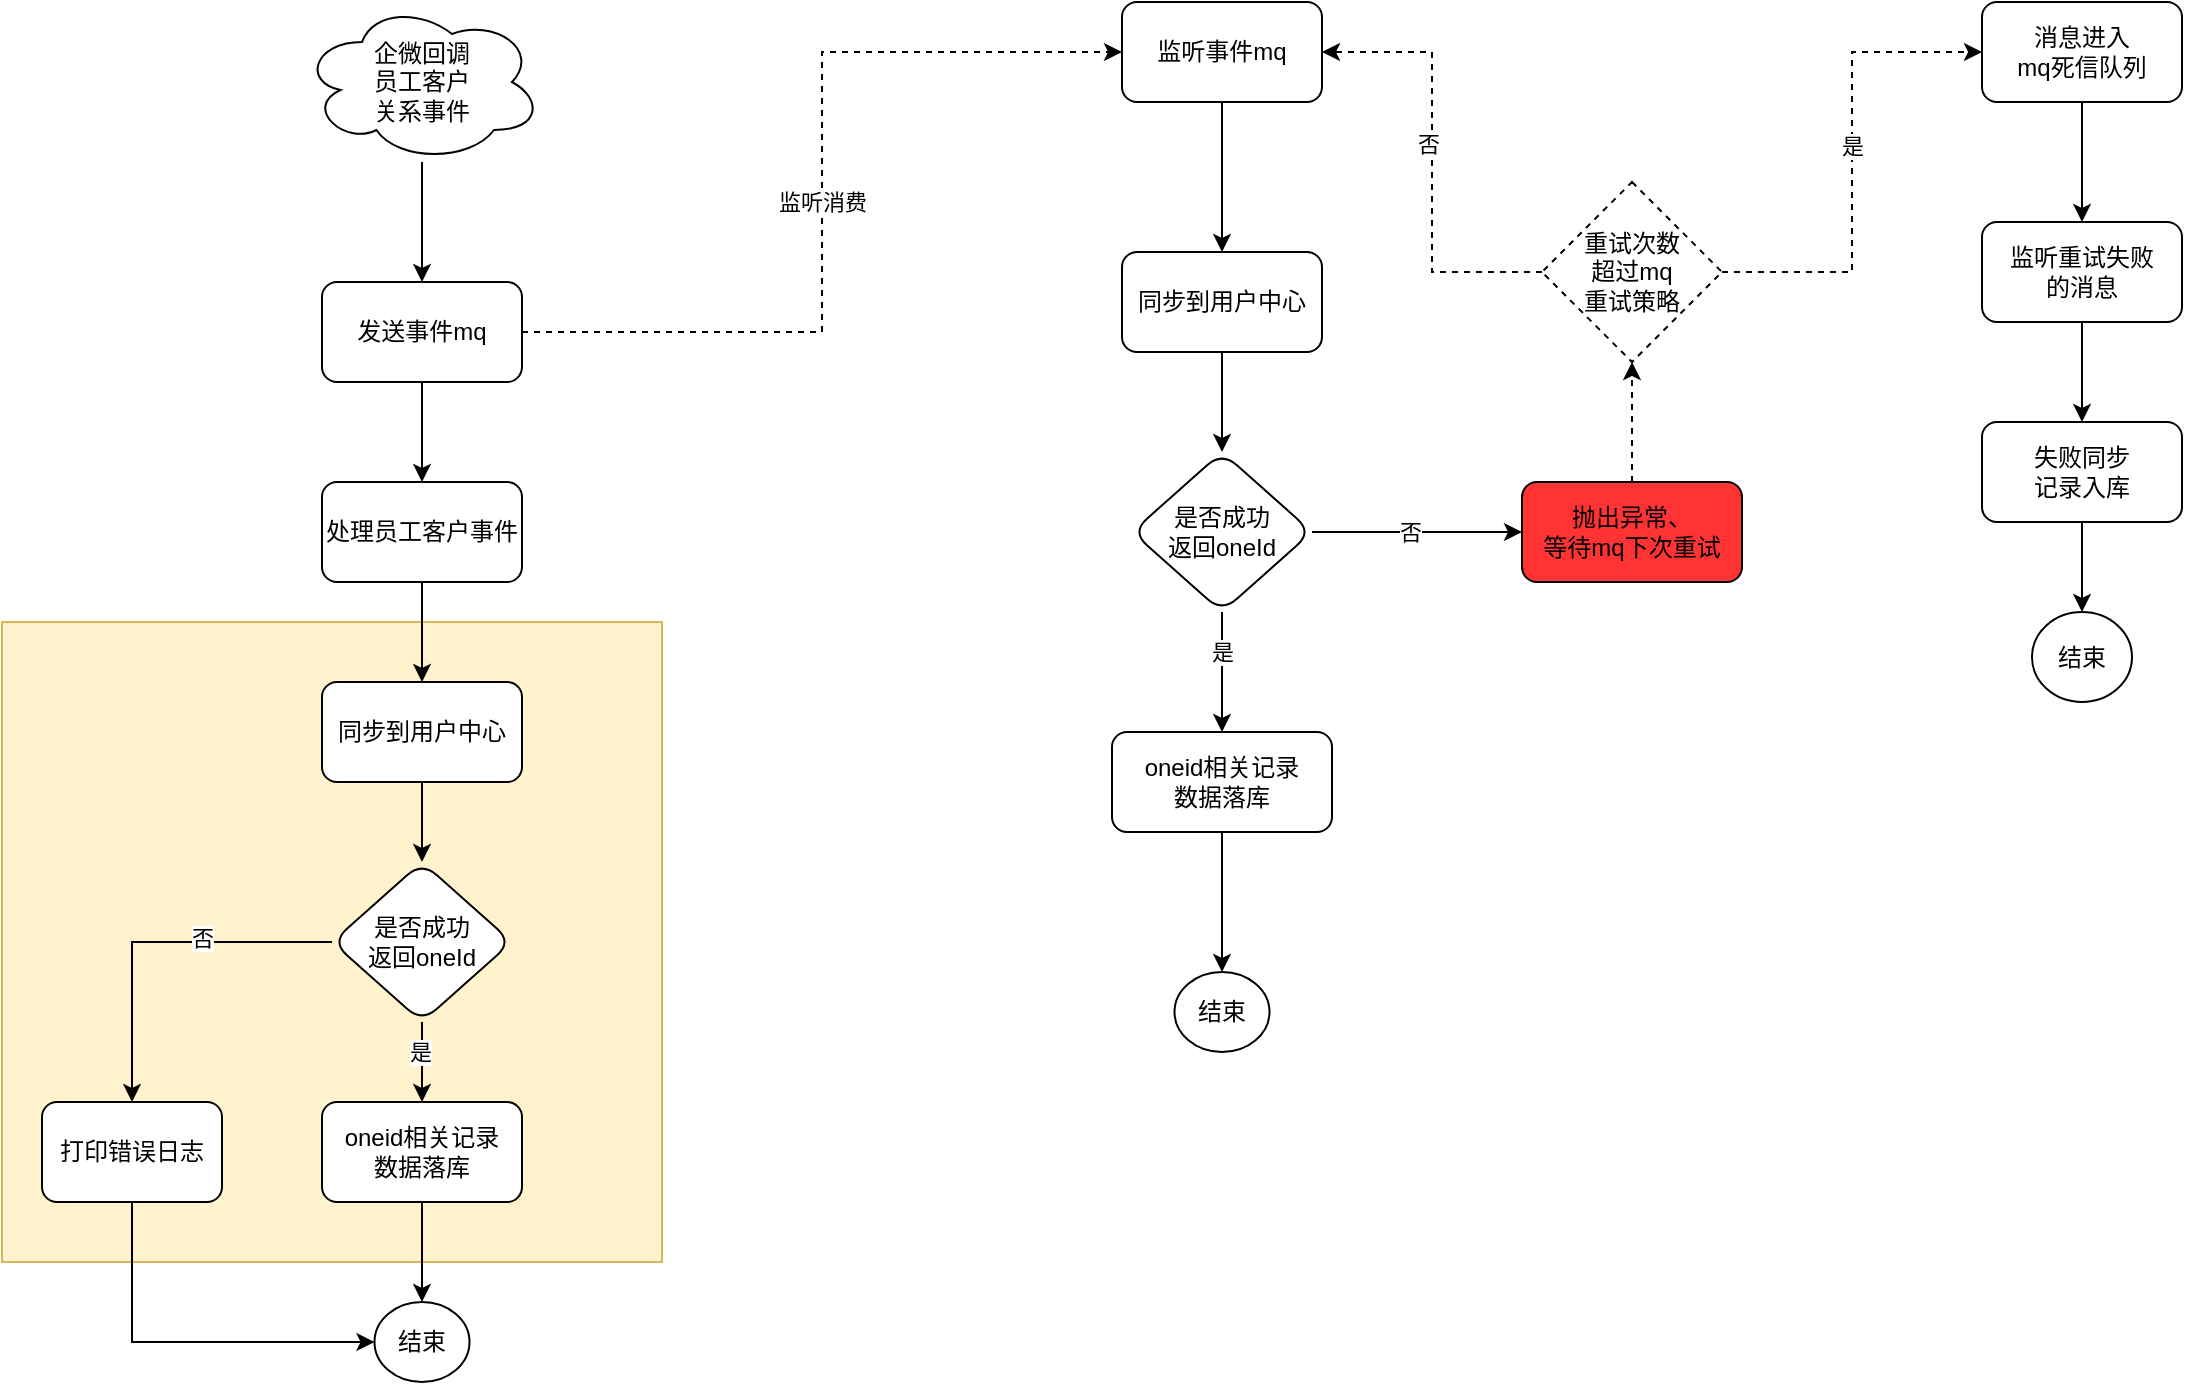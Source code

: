 <mxfile version="21.5.2" type="github">
  <diagram name="第 1 页" id="4JoTaoSx7be4t_oKLLkg">
    <mxGraphModel dx="954" dy="1785" grid="1" gridSize="10" guides="1" tooltips="1" connect="1" arrows="1" fold="1" page="1" pageScale="1" pageWidth="827" pageHeight="1169" math="0" shadow="0">
      <root>
        <mxCell id="0" />
        <mxCell id="1" parent="0" />
        <mxCell id="UK_X4ILq6T3edC79J_2B-37" value="" style="rounded=0;whiteSpace=wrap;html=1;fillColor=#fff2cc;strokeColor=#d6b656;" vertex="1" parent="1">
          <mxGeometry x="20" y="200" width="330" height="320" as="geometry" />
        </mxCell>
        <mxCell id="UK_X4ILq6T3edC79J_2B-8" style="edgeStyle=orthogonalEdgeStyle;rounded=0;orthogonalLoop=1;jettySize=auto;html=1;entryX=0.5;entryY=0;entryDx=0;entryDy=0;" edge="1" parent="1" source="UK_X4ILq6T3edC79J_2B-5" target="UK_X4ILq6T3edC79J_2B-9">
          <mxGeometry relative="1" as="geometry">
            <mxPoint x="230" y="320" as="targetPoint" />
          </mxGeometry>
        </mxCell>
        <mxCell id="UK_X4ILq6T3edC79J_2B-5" value="处理员工客户事件" style="rounded=1;whiteSpace=wrap;html=1;" vertex="1" parent="1">
          <mxGeometry x="180" y="130" width="100" height="50" as="geometry" />
        </mxCell>
        <mxCell id="UK_X4ILq6T3edC79J_2B-25" style="edgeStyle=orthogonalEdgeStyle;rounded=0;orthogonalLoop=1;jettySize=auto;html=1;entryX=0.5;entryY=0;entryDx=0;entryDy=0;" edge="1" parent="1" source="UK_X4ILq6T3edC79J_2B-6" target="UK_X4ILq6T3edC79J_2B-26">
          <mxGeometry relative="1" as="geometry">
            <mxPoint x="220" y="40" as="targetPoint" />
          </mxGeometry>
        </mxCell>
        <mxCell id="UK_X4ILq6T3edC79J_2B-6" value="企微回调&lt;br&gt;员工客户&lt;br&gt;关系事件" style="ellipse;shape=cloud;whiteSpace=wrap;html=1;" vertex="1" parent="1">
          <mxGeometry x="170" y="-110" width="120" height="80" as="geometry" />
        </mxCell>
        <mxCell id="UK_X4ILq6T3edC79J_2B-14" value="" style="edgeStyle=orthogonalEdgeStyle;rounded=0;orthogonalLoop=1;jettySize=auto;html=1;" edge="1" parent="1" source="UK_X4ILq6T3edC79J_2B-9" target="UK_X4ILq6T3edC79J_2B-13">
          <mxGeometry relative="1" as="geometry" />
        </mxCell>
        <mxCell id="UK_X4ILq6T3edC79J_2B-9" value="同步到用户中心" style="rounded=1;whiteSpace=wrap;html=1;" vertex="1" parent="1">
          <mxGeometry x="180" y="230" width="100" height="50" as="geometry" />
        </mxCell>
        <mxCell id="UK_X4ILq6T3edC79J_2B-16" value="" style="edgeStyle=orthogonalEdgeStyle;rounded=0;orthogonalLoop=1;jettySize=auto;html=1;" edge="1" parent="1" source="UK_X4ILq6T3edC79J_2B-13" target="UK_X4ILq6T3edC79J_2B-15">
          <mxGeometry relative="1" as="geometry" />
        </mxCell>
        <mxCell id="UK_X4ILq6T3edC79J_2B-17" value="是" style="edgeLabel;html=1;align=center;verticalAlign=middle;resizable=0;points=[];" vertex="1" connectable="0" parent="UK_X4ILq6T3edC79J_2B-16">
          <mxGeometry x="-0.28" y="-1" relative="1" as="geometry">
            <mxPoint as="offset" />
          </mxGeometry>
        </mxCell>
        <mxCell id="UK_X4ILq6T3edC79J_2B-19" value="" style="edgeStyle=orthogonalEdgeStyle;rounded=0;orthogonalLoop=1;jettySize=auto;html=1;" edge="1" parent="1" source="UK_X4ILq6T3edC79J_2B-13" target="UK_X4ILq6T3edC79J_2B-18">
          <mxGeometry relative="1" as="geometry" />
        </mxCell>
        <mxCell id="UK_X4ILq6T3edC79J_2B-23" value="否" style="edgeLabel;html=1;align=center;verticalAlign=middle;resizable=0;points=[];" vertex="1" connectable="0" parent="UK_X4ILq6T3edC79J_2B-19">
          <mxGeometry x="-0.273" y="-2" relative="1" as="geometry">
            <mxPoint as="offset" />
          </mxGeometry>
        </mxCell>
        <mxCell id="UK_X4ILq6T3edC79J_2B-13" value="是否成功&lt;br&gt;返回oneId" style="rhombus;whiteSpace=wrap;html=1;rounded=1;" vertex="1" parent="1">
          <mxGeometry x="185" y="320" width="90" height="80" as="geometry" />
        </mxCell>
        <mxCell id="UK_X4ILq6T3edC79J_2B-21" value="" style="edgeStyle=orthogonalEdgeStyle;rounded=0;orthogonalLoop=1;jettySize=auto;html=1;" edge="1" parent="1" source="UK_X4ILq6T3edC79J_2B-15" target="UK_X4ILq6T3edC79J_2B-20">
          <mxGeometry relative="1" as="geometry" />
        </mxCell>
        <mxCell id="UK_X4ILq6T3edC79J_2B-15" value="oneid相关记录&lt;br&gt;数据落库" style="whiteSpace=wrap;html=1;rounded=1;" vertex="1" parent="1">
          <mxGeometry x="180" y="440" width="100" height="50" as="geometry" />
        </mxCell>
        <mxCell id="UK_X4ILq6T3edC79J_2B-22" style="edgeStyle=orthogonalEdgeStyle;rounded=0;orthogonalLoop=1;jettySize=auto;html=1;entryX=0;entryY=0.5;entryDx=0;entryDy=0;exitX=0.5;exitY=1;exitDx=0;exitDy=0;" edge="1" parent="1" source="UK_X4ILq6T3edC79J_2B-18" target="UK_X4ILq6T3edC79J_2B-20">
          <mxGeometry relative="1" as="geometry" />
        </mxCell>
        <mxCell id="UK_X4ILq6T3edC79J_2B-18" value="打印错误日志" style="whiteSpace=wrap;html=1;rounded=1;" vertex="1" parent="1">
          <mxGeometry x="40" y="440" width="90" height="50" as="geometry" />
        </mxCell>
        <mxCell id="UK_X4ILq6T3edC79J_2B-20" value="结束" style="ellipse;whiteSpace=wrap;html=1;rounded=1;" vertex="1" parent="1">
          <mxGeometry x="206.25" y="540" width="47.5" height="40" as="geometry" />
        </mxCell>
        <mxCell id="UK_X4ILq6T3edC79J_2B-27" style="edgeStyle=orthogonalEdgeStyle;rounded=0;orthogonalLoop=1;jettySize=auto;html=1;entryX=0.5;entryY=0;entryDx=0;entryDy=0;" edge="1" parent="1" source="UK_X4ILq6T3edC79J_2B-26" target="UK_X4ILq6T3edC79J_2B-5">
          <mxGeometry relative="1" as="geometry" />
        </mxCell>
        <mxCell id="UK_X4ILq6T3edC79J_2B-34" style="edgeStyle=orthogonalEdgeStyle;rounded=0;orthogonalLoop=1;jettySize=auto;html=1;entryX=0;entryY=0.5;entryDx=0;entryDy=0;dashed=1;" edge="1" parent="1" source="UK_X4ILq6T3edC79J_2B-26" target="UK_X4ILq6T3edC79J_2B-32">
          <mxGeometry relative="1" as="geometry" />
        </mxCell>
        <mxCell id="UK_X4ILq6T3edC79J_2B-35" value="监听消费" style="edgeLabel;html=1;align=center;verticalAlign=middle;resizable=0;points=[];" vertex="1" connectable="0" parent="UK_X4ILq6T3edC79J_2B-34">
          <mxGeometry x="-0.021" relative="1" as="geometry">
            <mxPoint as="offset" />
          </mxGeometry>
        </mxCell>
        <mxCell id="UK_X4ILq6T3edC79J_2B-26" value="发送事件mq" style="rounded=1;whiteSpace=wrap;html=1;" vertex="1" parent="1">
          <mxGeometry x="180" y="30" width="100" height="50" as="geometry" />
        </mxCell>
        <mxCell id="UK_X4ILq6T3edC79J_2B-38" style="edgeStyle=orthogonalEdgeStyle;rounded=0;orthogonalLoop=1;jettySize=auto;html=1;" edge="1" parent="1" source="UK_X4ILq6T3edC79J_2B-32" target="UK_X4ILq6T3edC79J_2B-39">
          <mxGeometry relative="1" as="geometry">
            <mxPoint x="630" y="65" as="targetPoint" />
          </mxGeometry>
        </mxCell>
        <mxCell id="UK_X4ILq6T3edC79J_2B-32" value="监听事件mq" style="rounded=1;whiteSpace=wrap;html=1;" vertex="1" parent="1">
          <mxGeometry x="580" y="-110" width="100" height="50" as="geometry" />
        </mxCell>
        <mxCell id="UK_X4ILq6T3edC79J_2B-41" value="" style="edgeStyle=orthogonalEdgeStyle;rounded=0;orthogonalLoop=1;jettySize=auto;html=1;entryX=0.5;entryY=0;entryDx=0;entryDy=0;" edge="1" parent="1" source="UK_X4ILq6T3edC79J_2B-39" target="UK_X4ILq6T3edC79J_2B-42">
          <mxGeometry relative="1" as="geometry">
            <mxPoint x="630" y="140" as="targetPoint" />
          </mxGeometry>
        </mxCell>
        <mxCell id="UK_X4ILq6T3edC79J_2B-39" value="同步到用户中心" style="rounded=1;whiteSpace=wrap;html=1;" vertex="1" parent="1">
          <mxGeometry x="580" y="15" width="100" height="50" as="geometry" />
        </mxCell>
        <mxCell id="UK_X4ILq6T3edC79J_2B-45" value="" style="edgeStyle=orthogonalEdgeStyle;rounded=0;orthogonalLoop=1;jettySize=auto;html=1;" edge="1" parent="1" source="UK_X4ILq6T3edC79J_2B-42" target="UK_X4ILq6T3edC79J_2B-44">
          <mxGeometry relative="1" as="geometry" />
        </mxCell>
        <mxCell id="UK_X4ILq6T3edC79J_2B-46" value="是" style="edgeLabel;html=1;align=center;verticalAlign=middle;resizable=0;points=[];" vertex="1" connectable="0" parent="UK_X4ILq6T3edC79J_2B-45">
          <mxGeometry x="-0.343" relative="1" as="geometry">
            <mxPoint as="offset" />
          </mxGeometry>
        </mxCell>
        <mxCell id="UK_X4ILq6T3edC79J_2B-56" style="edgeStyle=orthogonalEdgeStyle;rounded=0;orthogonalLoop=1;jettySize=auto;html=1;" edge="1" parent="1" source="UK_X4ILq6T3edC79J_2B-42" target="UK_X4ILq6T3edC79J_2B-48">
          <mxGeometry relative="1" as="geometry" />
        </mxCell>
        <mxCell id="UK_X4ILq6T3edC79J_2B-57" value="否" style="edgeLabel;html=1;align=center;verticalAlign=middle;resizable=0;points=[];" vertex="1" connectable="0" parent="UK_X4ILq6T3edC79J_2B-56">
          <mxGeometry x="-0.067" relative="1" as="geometry">
            <mxPoint as="offset" />
          </mxGeometry>
        </mxCell>
        <mxCell id="UK_X4ILq6T3edC79J_2B-42" value="是否成功&lt;br&gt;返回oneId" style="rhombus;whiteSpace=wrap;html=1;rounded=1;" vertex="1" parent="1">
          <mxGeometry x="585" y="115" width="90" height="80" as="geometry" />
        </mxCell>
        <mxCell id="UK_X4ILq6T3edC79J_2B-50" style="edgeStyle=orthogonalEdgeStyle;rounded=0;orthogonalLoop=1;jettySize=auto;html=1;" edge="1" parent="1" source="UK_X4ILq6T3edC79J_2B-44" target="UK_X4ILq6T3edC79J_2B-49">
          <mxGeometry relative="1" as="geometry" />
        </mxCell>
        <mxCell id="UK_X4ILq6T3edC79J_2B-44" value="oneid相关记录&lt;br&gt;数据落库" style="whiteSpace=wrap;html=1;rounded=1;" vertex="1" parent="1">
          <mxGeometry x="575" y="255" width="110" height="50" as="geometry" />
        </mxCell>
        <mxCell id="UK_X4ILq6T3edC79J_2B-61" style="edgeStyle=orthogonalEdgeStyle;rounded=0;orthogonalLoop=1;jettySize=auto;html=1;entryX=0.5;entryY=1;entryDx=0;entryDy=0;dashed=1;" edge="1" parent="1" source="UK_X4ILq6T3edC79J_2B-48" target="UK_X4ILq6T3edC79J_2B-63">
          <mxGeometry relative="1" as="geometry">
            <mxPoint x="805" y="60" as="targetPoint" />
          </mxGeometry>
        </mxCell>
        <mxCell id="UK_X4ILq6T3edC79J_2B-48" value="抛出异常、&lt;br&gt;等待mq下次重试" style="whiteSpace=wrap;html=1;rounded=1;fillColor=#FF3333;" vertex="1" parent="1">
          <mxGeometry x="780" y="130" width="110" height="50" as="geometry" />
        </mxCell>
        <mxCell id="UK_X4ILq6T3edC79J_2B-49" value="结束" style="ellipse;whiteSpace=wrap;html=1;rounded=1;" vertex="1" parent="1">
          <mxGeometry x="606.25" y="375" width="47.5" height="40" as="geometry" />
        </mxCell>
        <mxCell id="UK_X4ILq6T3edC79J_2B-65" style="edgeStyle=orthogonalEdgeStyle;rounded=0;orthogonalLoop=1;jettySize=auto;html=1;entryX=1;entryY=0.5;entryDx=0;entryDy=0;dashed=1;" edge="1" parent="1" source="UK_X4ILq6T3edC79J_2B-63" target="UK_X4ILq6T3edC79J_2B-32">
          <mxGeometry relative="1" as="geometry" />
        </mxCell>
        <mxCell id="UK_X4ILq6T3edC79J_2B-66" value="否" style="edgeLabel;html=1;align=center;verticalAlign=middle;resizable=0;points=[];" vertex="1" connectable="0" parent="UK_X4ILq6T3edC79J_2B-65">
          <mxGeometry x="0.084" y="2" relative="1" as="geometry">
            <mxPoint as="offset" />
          </mxGeometry>
        </mxCell>
        <mxCell id="UK_X4ILq6T3edC79J_2B-67" style="edgeStyle=orthogonalEdgeStyle;rounded=0;orthogonalLoop=1;jettySize=auto;html=1;entryX=0;entryY=0.5;entryDx=0;entryDy=0;dashed=1;" edge="1" parent="1" source="UK_X4ILq6T3edC79J_2B-63" target="UK_X4ILq6T3edC79J_2B-68">
          <mxGeometry relative="1" as="geometry">
            <mxPoint x="930" y="-100" as="targetPoint" />
          </mxGeometry>
        </mxCell>
        <mxCell id="UK_X4ILq6T3edC79J_2B-69" value="是" style="edgeLabel;html=1;align=center;verticalAlign=middle;resizable=0;points=[];" vertex="1" connectable="0" parent="UK_X4ILq6T3edC79J_2B-67">
          <mxGeometry x="0.067" relative="1" as="geometry">
            <mxPoint as="offset" />
          </mxGeometry>
        </mxCell>
        <mxCell id="UK_X4ILq6T3edC79J_2B-63" value="重试次数&lt;br style=&quot;border-color: var(--border-color);&quot;&gt;超过mq&lt;br&gt;重试策略" style="rhombus;whiteSpace=wrap;html=1;dashed=1;" vertex="1" parent="1">
          <mxGeometry x="790" y="-20" width="90" height="90" as="geometry" />
        </mxCell>
        <mxCell id="UK_X4ILq6T3edC79J_2B-71" style="edgeStyle=orthogonalEdgeStyle;rounded=0;orthogonalLoop=1;jettySize=auto;html=1;" edge="1" parent="1" source="UK_X4ILq6T3edC79J_2B-68" target="UK_X4ILq6T3edC79J_2B-70">
          <mxGeometry relative="1" as="geometry" />
        </mxCell>
        <mxCell id="UK_X4ILq6T3edC79J_2B-68" value="消息进入&lt;br&gt;mq死信队列" style="rounded=1;whiteSpace=wrap;html=1;" vertex="1" parent="1">
          <mxGeometry x="1010" y="-110" width="100" height="50" as="geometry" />
        </mxCell>
        <mxCell id="UK_X4ILq6T3edC79J_2B-73" value="" style="edgeStyle=orthogonalEdgeStyle;rounded=0;orthogonalLoop=1;jettySize=auto;html=1;" edge="1" parent="1" source="UK_X4ILq6T3edC79J_2B-70" target="UK_X4ILq6T3edC79J_2B-72">
          <mxGeometry relative="1" as="geometry" />
        </mxCell>
        <mxCell id="UK_X4ILq6T3edC79J_2B-70" value="监听重试失败&lt;br&gt;的消息" style="rounded=1;whiteSpace=wrap;html=1;" vertex="1" parent="1">
          <mxGeometry x="1010" width="100" height="50" as="geometry" />
        </mxCell>
        <mxCell id="UK_X4ILq6T3edC79J_2B-76" value="" style="edgeStyle=orthogonalEdgeStyle;rounded=0;orthogonalLoop=1;jettySize=auto;html=1;" edge="1" parent="1" source="UK_X4ILq6T3edC79J_2B-72" target="UK_X4ILq6T3edC79J_2B-75">
          <mxGeometry relative="1" as="geometry" />
        </mxCell>
        <mxCell id="UK_X4ILq6T3edC79J_2B-72" value="失败同步&lt;br&gt;记录入库" style="whiteSpace=wrap;html=1;rounded=1;" vertex="1" parent="1">
          <mxGeometry x="1010" y="100" width="100" height="50" as="geometry" />
        </mxCell>
        <mxCell id="UK_X4ILq6T3edC79J_2B-75" value="结束" style="ellipse;whiteSpace=wrap;html=1;rounded=1;" vertex="1" parent="1">
          <mxGeometry x="1035" y="195" width="50" height="45" as="geometry" />
        </mxCell>
      </root>
    </mxGraphModel>
  </diagram>
</mxfile>
